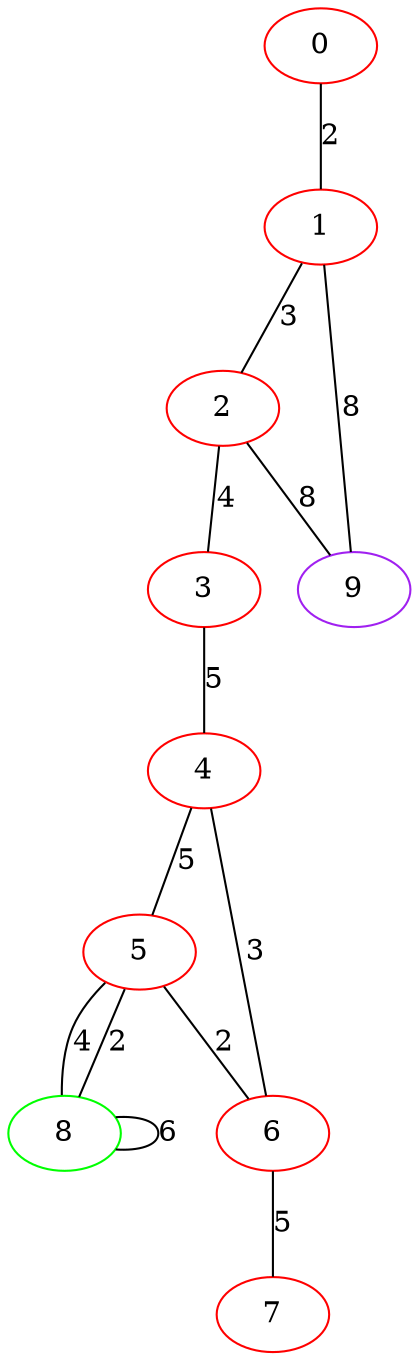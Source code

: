 graph "" {
0 [color=red, weight=1];
1 [color=red, weight=1];
2 [color=red, weight=1];
3 [color=red, weight=1];
4 [color=red, weight=1];
5 [color=red, weight=1];
6 [color=red, weight=1];
7 [color=red, weight=1];
8 [color=green, weight=2];
9 [color=purple, weight=4];
0 -- 1  [key=0, label=2];
1 -- 9  [key=0, label=8];
1 -- 2  [key=0, label=3];
2 -- 3  [key=0, label=4];
2 -- 9  [key=0, label=8];
3 -- 4  [key=0, label=5];
4 -- 5  [key=0, label=5];
4 -- 6  [key=0, label=3];
5 -- 8  [key=0, label=4];
5 -- 8  [key=1, label=2];
5 -- 6  [key=0, label=2];
6 -- 7  [key=0, label=5];
8 -- 8  [key=0, label=6];
}

